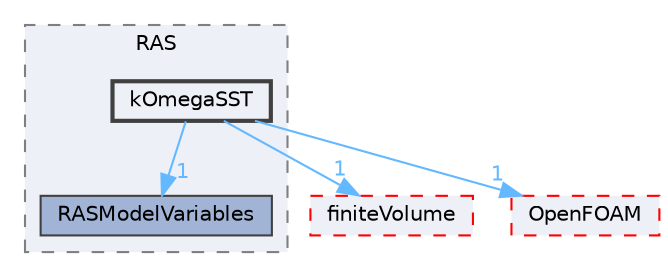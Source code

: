 digraph "src/optimisation/adjointOptimisation/adjoint/turbulenceModels/turbulenceModelVariables/RAS/kOmegaSST"
{
 // LATEX_PDF_SIZE
  bgcolor="transparent";
  edge [fontname=Helvetica,fontsize=10,labelfontname=Helvetica,labelfontsize=10];
  node [fontname=Helvetica,fontsize=10,shape=box,height=0.2,width=0.4];
  compound=true
  subgraph clusterdir_0d3b4d17d2476179137ac5a7e531956f {
    graph [ bgcolor="#edf0f7", pencolor="grey50", label="RAS", fontname=Helvetica,fontsize=10 style="filled,dashed", URL="dir_0d3b4d17d2476179137ac5a7e531956f.html",tooltip=""]
  dir_d55bae0624b7e279cf321094a044bdb3 [label="RASModelVariables", fillcolor="#a2b4d6", color="grey25", style="filled", URL="dir_d55bae0624b7e279cf321094a044bdb3.html",tooltip=""];
  dir_2a066a26e989b12ee3442e658fb1ee4e [label="kOmegaSST", fillcolor="#edf0f7", color="grey25", style="filled,bold", URL="dir_2a066a26e989b12ee3442e658fb1ee4e.html",tooltip=""];
  }
  dir_9bd15774b555cf7259a6fa18f99fe99b [label="finiteVolume", fillcolor="#edf0f7", color="red", style="filled,dashed", URL="dir_9bd15774b555cf7259a6fa18f99fe99b.html",tooltip=""];
  dir_c5473ff19b20e6ec4dfe5c310b3778a8 [label="OpenFOAM", fillcolor="#edf0f7", color="red", style="filled,dashed", URL="dir_c5473ff19b20e6ec4dfe5c310b3778a8.html",tooltip=""];
  dir_2a066a26e989b12ee3442e658fb1ee4e->dir_9bd15774b555cf7259a6fa18f99fe99b [headlabel="1", labeldistance=1.5 headhref="dir_002042_001387.html" href="dir_002042_001387.html" color="steelblue1" fontcolor="steelblue1"];
  dir_2a066a26e989b12ee3442e658fb1ee4e->dir_c5473ff19b20e6ec4dfe5c310b3778a8 [headlabel="1", labeldistance=1.5 headhref="dir_002042_002695.html" href="dir_002042_002695.html" color="steelblue1" fontcolor="steelblue1"];
  dir_2a066a26e989b12ee3442e658fb1ee4e->dir_d55bae0624b7e279cf321094a044bdb3 [headlabel="1", labeldistance=1.5 headhref="dir_002042_003200.html" href="dir_002042_003200.html" color="steelblue1" fontcolor="steelblue1"];
}
